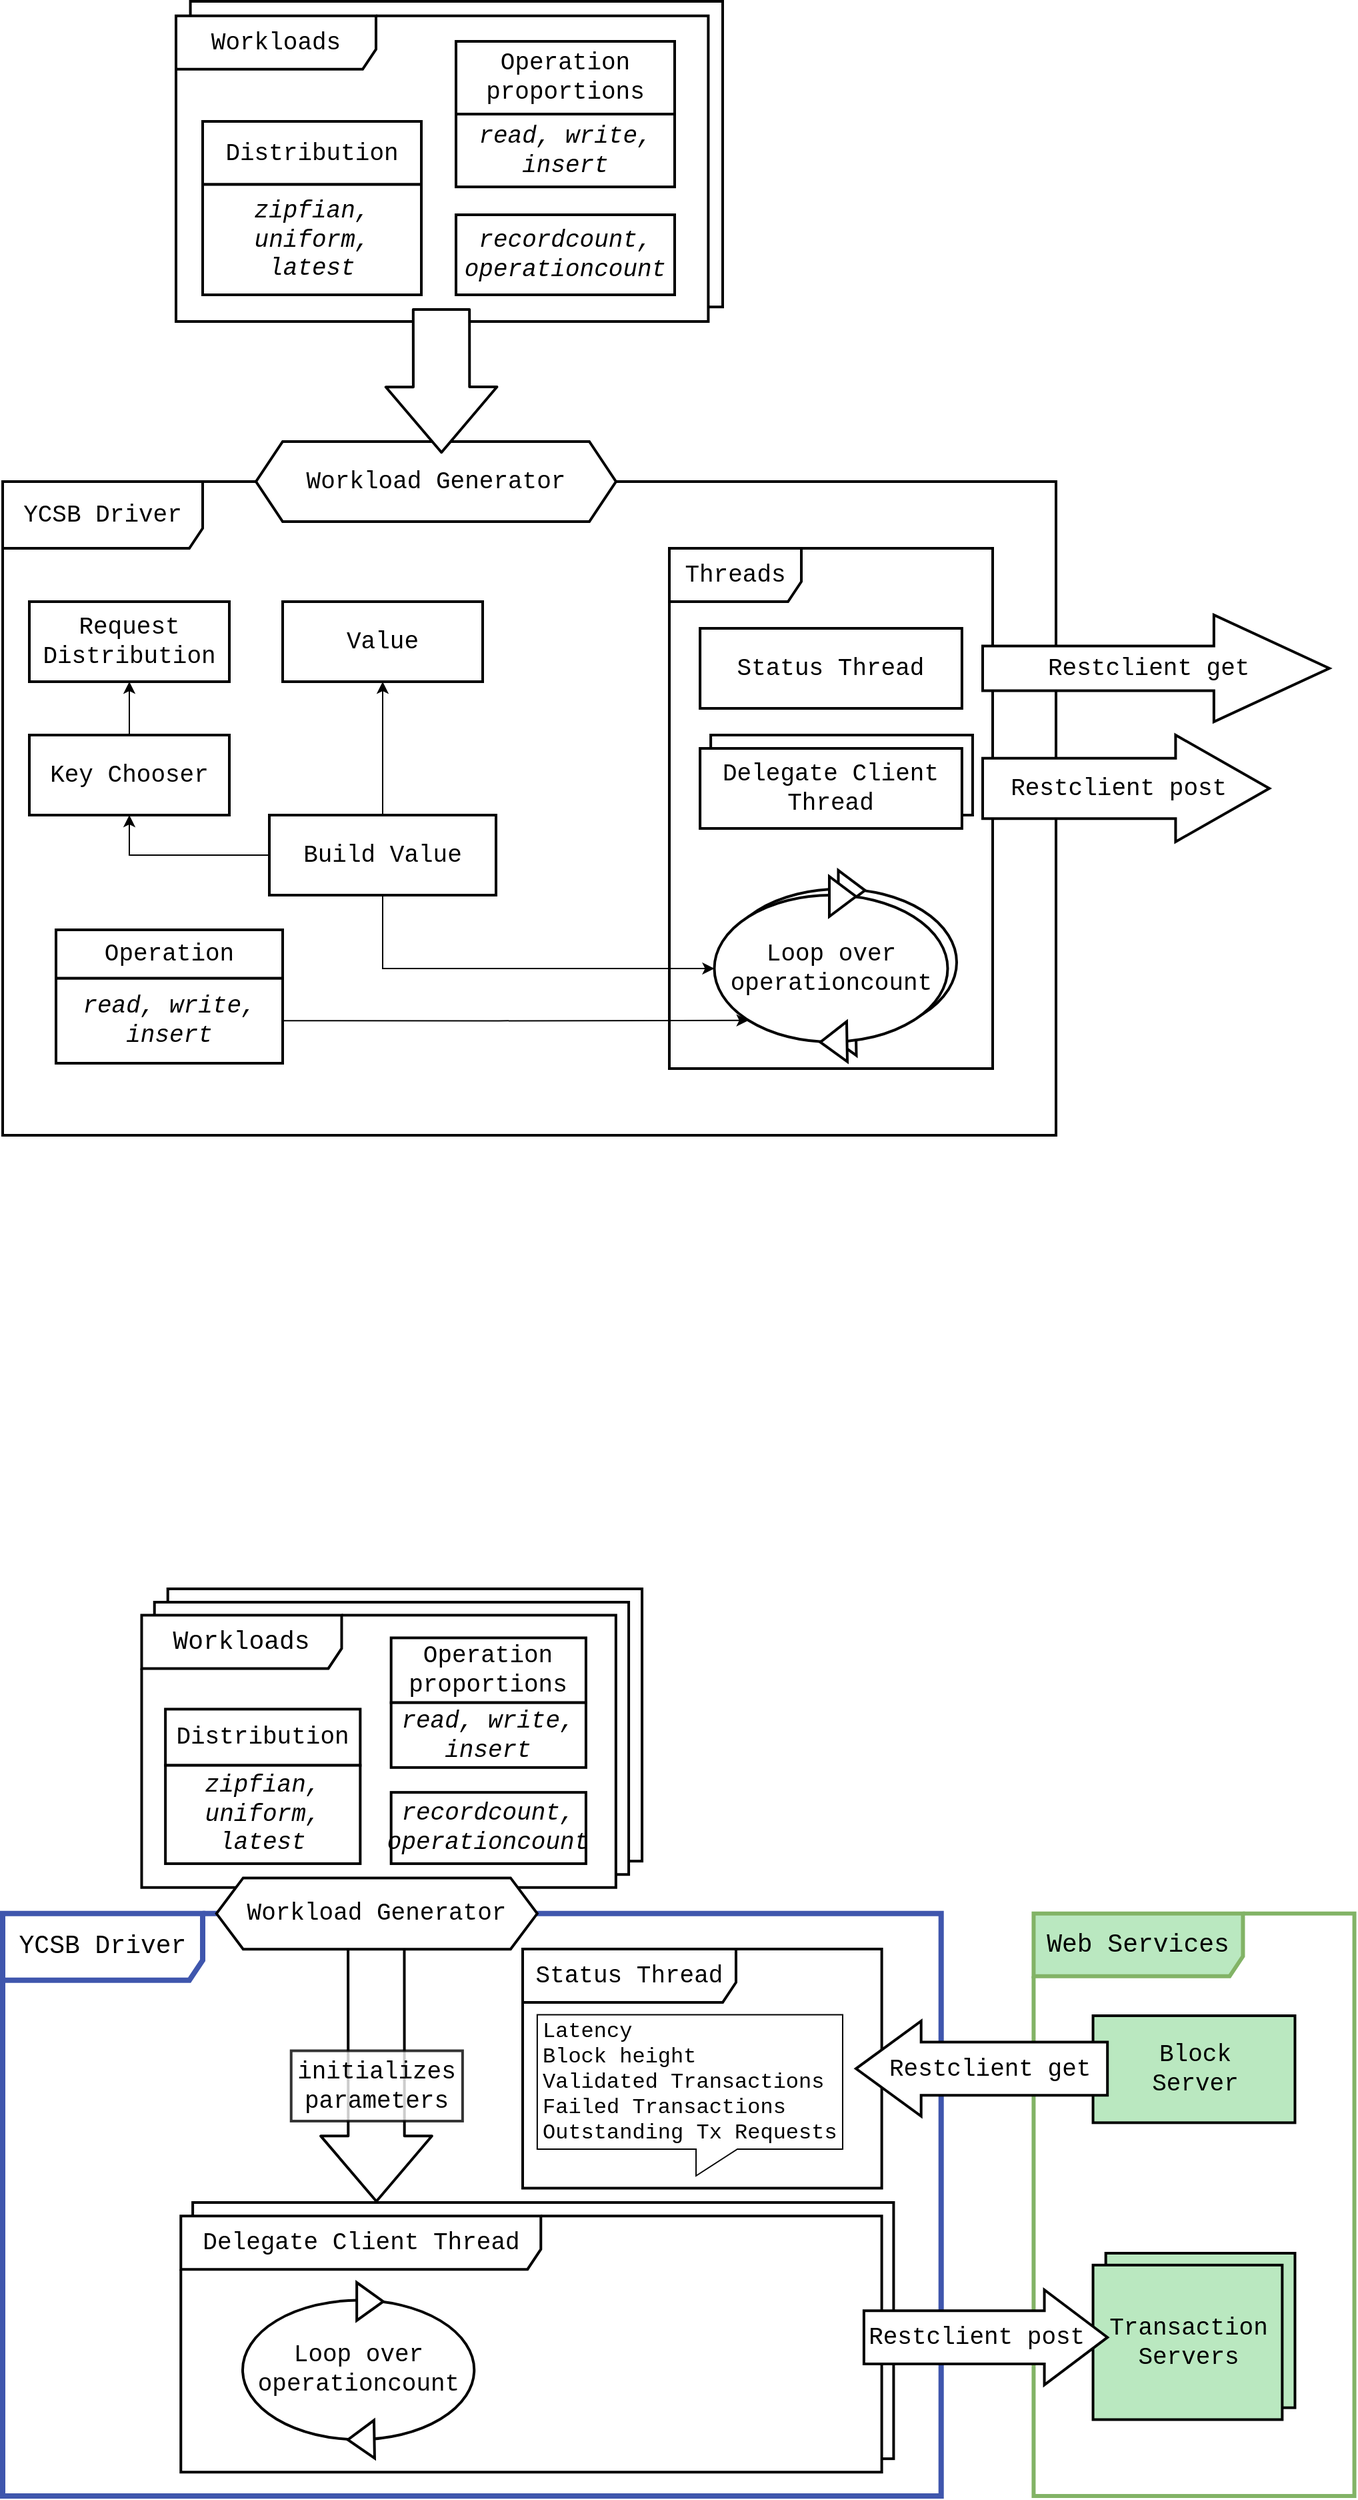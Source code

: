 <mxfile version="13.7.8" type="github">
  <diagram id="pOonJXKXdqX5Wi59BkSP" name="Page-1">
    <mxGraphModel dx="1422" dy="2003" grid="1" gridSize="10" guides="1" tooltips="1" connect="1" arrows="1" fold="1" page="1" pageScale="1" pageWidth="1600" pageHeight="1200" math="0" shadow="0">
      <root>
        <mxCell id="0" />
        <mxCell id="1" parent="0" />
        <mxCell id="Sb2OnQl6o-W4m9OuFsLd-70" value="" style="rounded=0;whiteSpace=wrap;html=1;strokeWidth=2;fillColor=#ffffff;gradientColor=none;fontFamily=Courier New;fontSize=18;" parent="1" vertex="1">
          <mxGeometry x="173.855" y="40" width="355.679" height="204.11" as="geometry" />
        </mxCell>
        <mxCell id="Sb2OnQl6o-W4m9OuFsLd-69" value="" style="group" parent="1" vertex="1" connectable="0">
          <mxGeometry x="823.222" y="283.431" width="240.558" height="436.569" as="geometry" />
        </mxCell>
        <mxCell id="Sb2OnQl6o-W4m9OuFsLd-57" value="&lt;font style=&quot;font-size: 19px&quot;&gt;Web Services&lt;/font&gt;" style="shape=umlFrame;whiteSpace=wrap;html=1;width=157;height=47;strokeWidth=3;fontFamily=Courier New;fontSize=18;strokeColor=#82b366;fillColor=#BAE8C0;" parent="Sb2OnQl6o-W4m9OuFsLd-69" vertex="1">
          <mxGeometry width="240.558" height="436.569" as="geometry" />
        </mxCell>
        <mxCell id="Sb2OnQl6o-W4m9OuFsLd-58" value="&lt;div style=&quot;font-size: 18px;&quot;&gt;Block&lt;br style=&quot;font-size: 18px;&quot;&gt;&lt;/div&gt;&lt;div style=&quot;font-size: 18px;&quot;&gt;Server&lt;br style=&quot;font-size: 18px;&quot;&gt;&lt;/div&gt;" style="html=1;strokeWidth=2;fontFamily=Courier New;fontSize=18;rounded=0;fillColor=#BAE8C0;" parent="Sb2OnQl6o-W4m9OuFsLd-69" vertex="1">
          <mxGeometry x="44.548" y="76.566" width="151.462" height="80.186" as="geometry" />
        </mxCell>
        <mxCell id="Sb2OnQl6o-W4m9OuFsLd-61" value="" style="group;fontSize=18;" parent="Sb2OnQl6o-W4m9OuFsLd-69" vertex="1" connectable="0">
          <mxGeometry x="44.548" y="254.567" width="151.462" height="124.734" as="geometry" />
        </mxCell>
        <mxCell id="Sb2OnQl6o-W4m9OuFsLd-59" value="" style="html=1;strokeWidth=2;fontFamily=Courier New;fontSize=18;rounded=0;fillColor=#BAE8C0;" parent="Sb2OnQl6o-W4m9OuFsLd-61" vertex="1">
          <mxGeometry x="9.562" width="141.901" height="115.824" as="geometry" />
        </mxCell>
        <mxCell id="Sb2OnQl6o-W4m9OuFsLd-60" value="&lt;div style=&quot;font-size: 18px;&quot;&gt;Transaction&lt;/div&gt;&lt;div style=&quot;font-size: 18px;&quot;&gt;Servers&lt;br style=&quot;font-size: 18px;&quot;&gt;&lt;/div&gt;" style="html=1;strokeWidth=2;fontFamily=Courier New;fontSize=18;rounded=0;fillColor=#BAE8C0;" parent="Sb2OnQl6o-W4m9OuFsLd-61" vertex="1">
          <mxGeometry y="8.91" width="141.901" height="115.824" as="geometry" />
        </mxCell>
        <mxCell id="PL5TwtShoDvxXe4F9321-1" value="&lt;font style=&quot;font-size: 18px&quot;&gt;YCSB Driver&lt;/font&gt;" style="shape=umlFrame;whiteSpace=wrap;html=1;strokeWidth=2;fontFamily=Courier New;width=150;height=50;" parent="1" vertex="1">
          <mxGeometry x="50" y="-790" width="790" height="490" as="geometry" />
        </mxCell>
        <mxCell id="PL5TwtShoDvxXe4F9321-3" value="Workload Generator" style="shape=hexagon;perimeter=hexagonPerimeter2;whiteSpace=wrap;html=1;fixedSize=1;fontFamily=Courier New;fontSize=18;fontColor=#000000;align=center;strokeColor=#000000;strokeWidth=2;fillColor=#ffffff;" parent="1" vertex="1">
          <mxGeometry x="240" y="-820" width="270" height="60" as="geometry" />
        </mxCell>
        <mxCell id="PL5TwtShoDvxXe4F9321-40" value="" style="group" parent="1" vertex="1" connectable="0">
          <mxGeometry x="180" y="-1150" width="410" height="340" as="geometry" />
        </mxCell>
        <mxCell id="PL5TwtShoDvxXe4F9321-33" value="" style="rounded=0;whiteSpace=wrap;html=1;strokeWidth=2;fillColor=#ffffff;gradientColor=none;fontFamily=Courier New;fontSize=18;" parent="PL5TwtShoDvxXe4F9321-40" vertex="1">
          <mxGeometry x="10.789" width="399.211" height="229.091" as="geometry" />
        </mxCell>
        <mxCell id="PL5TwtShoDvxXe4F9321-24" value="&lt;font style=&quot;font-size: 18px&quot;&gt;Workloads&lt;/font&gt;" style="shape=umlFrame;whiteSpace=wrap;html=1;strokeWidth=2;fontFamily=Courier New;width=150;height=40;swimlaneFillColor=#ffffff;" parent="PL5TwtShoDvxXe4F9321-40" vertex="1">
          <mxGeometry y="10.909" width="399.211" height="229.091" as="geometry" />
        </mxCell>
        <mxCell id="PL5TwtShoDvxXe4F9321-46" value="&lt;div&gt;&lt;i&gt;recordcount,&lt;/i&gt;&lt;/div&gt;&lt;div&gt;&lt;i&gt;operationcount&lt;br&gt;&lt;/i&gt;&lt;/div&gt;" style="rounded=0;whiteSpace=wrap;html=1;strokeWidth=2;fontFamily=Courier New;fontSize=18;" parent="PL5TwtShoDvxXe4F9321-40" vertex="1">
          <mxGeometry x="210" y="160" width="164" height="60" as="geometry" />
        </mxCell>
        <mxCell id="PL5TwtShoDvxXe4F9321-29" value="" style="group" parent="PL5TwtShoDvxXe4F9321-40" vertex="1" connectable="0">
          <mxGeometry x="20" y="90" width="164" height="130" as="geometry" />
        </mxCell>
        <mxCell id="PL5TwtShoDvxXe4F9321-27" value="Distribution" style="rounded=0;whiteSpace=wrap;html=1;strokeWidth=2;fontFamily=Courier New;fontSize=18;" parent="PL5TwtShoDvxXe4F9321-29" vertex="1">
          <mxGeometry width="164.0" height="47.273" as="geometry" />
        </mxCell>
        <mxCell id="PL5TwtShoDvxXe4F9321-28" value="&lt;div&gt;&lt;i&gt;zipfian, uniform,&lt;/i&gt;&lt;/div&gt;&lt;div&gt;&lt;i&gt; latest &lt;br&gt;&lt;/i&gt;&lt;/div&gt;" style="rounded=0;whiteSpace=wrap;html=1;strokeWidth=2;fontFamily=Courier New;fontSize=18;" parent="PL5TwtShoDvxXe4F9321-29" vertex="1">
          <mxGeometry y="47.273" width="164.0" height="82.727" as="geometry" />
        </mxCell>
        <mxCell id="PL5TwtShoDvxXe4F9321-42" value="" style="group" parent="PL5TwtShoDvxXe4F9321-40" vertex="1" connectable="0">
          <mxGeometry x="210" y="30" width="180" height="130" as="geometry" />
        </mxCell>
        <mxCell id="PL5TwtShoDvxXe4F9321-39" value="Operation proportions" style="rounded=0;whiteSpace=wrap;html=1;strokeWidth=2;fontFamily=Courier New;fontSize=18;" parent="PL5TwtShoDvxXe4F9321-42" vertex="1">
          <mxGeometry width="164" height="54.545" as="geometry" />
        </mxCell>
        <mxCell id="PL5TwtShoDvxXe4F9321-41" value="&lt;i&gt;read, write, insert&lt;/i&gt;" style="rounded=0;whiteSpace=wrap;html=1;strokeWidth=2;fontFamily=Courier New;fontSize=18;" parent="PL5TwtShoDvxXe4F9321-42" vertex="1">
          <mxGeometry y="54.545" width="164" height="54.545" as="geometry" />
        </mxCell>
        <mxCell id="PL5TwtShoDvxXe4F9321-45" value="" style="shape=flexArrow;endArrow=classic;html=1;shadow=0;strokeColor=#000000;strokeWidth=2;fillColor=#ffffff;fontFamily=Courier New;fontSize=18;width=41.176;endSize=15.671;endWidth=39.17;" parent="PL5TwtShoDvxXe4F9321-40" edge="1">
          <mxGeometry width="50" height="50" relative="1" as="geometry">
            <mxPoint x="199" y="230" as="sourcePoint" />
            <mxPoint x="199.11" y="339.09" as="targetPoint" />
          </mxGeometry>
        </mxCell>
        <mxCell id="PL5TwtShoDvxXe4F9321-31" value="Request Distribution" style="rounded=0;whiteSpace=wrap;html=1;strokeWidth=2;fontFamily=Courier New;fontSize=18;" parent="1" vertex="1">
          <mxGeometry x="70" y="-700" width="150" height="60" as="geometry" />
        </mxCell>
        <mxCell id="7x54OEAqJuPXam43WJhG-1" value="" style="group" parent="1" vertex="1" connectable="0">
          <mxGeometry x="90" y="-454" width="170" height="100" as="geometry" />
        </mxCell>
        <mxCell id="7x54OEAqJuPXam43WJhG-2" value="Operation" style="rounded=0;whiteSpace=wrap;html=1;strokeWidth=2;fontFamily=Courier New;fontSize=18;" parent="7x54OEAqJuPXam43WJhG-1" vertex="1">
          <mxGeometry width="170.0" height="36.364" as="geometry" />
        </mxCell>
        <mxCell id="7x54OEAqJuPXam43WJhG-3" value="&lt;div&gt;&lt;i&gt;read, write,&lt;/i&gt;&lt;/div&gt;&lt;div&gt;&lt;i&gt;insert&lt;br&gt;&lt;/i&gt;&lt;/div&gt;" style="rounded=0;whiteSpace=wrap;html=1;strokeWidth=2;fontFamily=Courier New;fontSize=18;" parent="7x54OEAqJuPXam43WJhG-1" vertex="1">
          <mxGeometry y="36.364" width="170.0" height="63.636" as="geometry" />
        </mxCell>
        <mxCell id="7x54OEAqJuPXam43WJhG-14" style="edgeStyle=orthogonalEdgeStyle;rounded=0;orthogonalLoop=1;jettySize=auto;html=1;exitX=1;exitY=0.5;exitDx=0;exitDy=0;entryX=0;entryY=1;entryDx=0;entryDy=0;fontFamily=Courier New;fontSize=18;" parent="1" source="7x54OEAqJuPXam43WJhG-3" target="7x54OEAqJuPXam43WJhG-5" edge="1">
          <mxGeometry relative="1" as="geometry" />
        </mxCell>
        <mxCell id="7x54OEAqJuPXam43WJhG-18" style="edgeStyle=orthogonalEdgeStyle;rounded=0;orthogonalLoop=1;jettySize=auto;html=1;exitX=0;exitY=0.5;exitDx=0;exitDy=0;entryX=0.5;entryY=1;entryDx=0;entryDy=0;fontFamily=Courier New;fontSize=18;" parent="1" source="7x54OEAqJuPXam43WJhG-15" target="7x54OEAqJuPXam43WJhG-16" edge="1">
          <mxGeometry relative="1" as="geometry" />
        </mxCell>
        <mxCell id="7x54OEAqJuPXam43WJhG-21" style="edgeStyle=orthogonalEdgeStyle;rounded=0;orthogonalLoop=1;jettySize=auto;html=1;exitX=0.5;exitY=0;exitDx=0;exitDy=0;entryX=0.5;entryY=1;entryDx=0;entryDy=0;fontFamily=Courier New;fontSize=18;" parent="1" source="7x54OEAqJuPXam43WJhG-15" target="7x54OEAqJuPXam43WJhG-20" edge="1">
          <mxGeometry relative="1" as="geometry" />
        </mxCell>
        <mxCell id="7x54OEAqJuPXam43WJhG-22" style="edgeStyle=orthogonalEdgeStyle;rounded=0;orthogonalLoop=1;jettySize=auto;html=1;exitX=0.5;exitY=1;exitDx=0;exitDy=0;entryX=0;entryY=0.5;entryDx=0;entryDy=0;fontFamily=Courier New;fontSize=18;" parent="1" source="7x54OEAqJuPXam43WJhG-15" target="7x54OEAqJuPXam43WJhG-5" edge="1">
          <mxGeometry relative="1" as="geometry" />
        </mxCell>
        <mxCell id="7x54OEAqJuPXam43WJhG-15" value="Build Value" style="rounded=0;whiteSpace=wrap;html=1;strokeWidth=2;fontFamily=Courier New;fontSize=18;" parent="1" vertex="1">
          <mxGeometry x="250" y="-540" width="170" height="60" as="geometry" />
        </mxCell>
        <mxCell id="7x54OEAqJuPXam43WJhG-19" style="edgeStyle=orthogonalEdgeStyle;rounded=0;orthogonalLoop=1;jettySize=auto;html=1;exitX=0.5;exitY=0;exitDx=0;exitDy=0;entryX=0.5;entryY=1;entryDx=0;entryDy=0;fontFamily=Courier New;fontSize=18;" parent="1" source="7x54OEAqJuPXam43WJhG-16" target="PL5TwtShoDvxXe4F9321-31" edge="1">
          <mxGeometry relative="1" as="geometry" />
        </mxCell>
        <mxCell id="7x54OEAqJuPXam43WJhG-16" value="Key Chooser" style="rounded=0;whiteSpace=wrap;html=1;strokeWidth=2;fontFamily=Courier New;fontSize=18;" parent="1" vertex="1">
          <mxGeometry x="70" y="-600" width="150" height="60" as="geometry" />
        </mxCell>
        <mxCell id="7x54OEAqJuPXam43WJhG-20" value="Value" style="rounded=0;whiteSpace=wrap;html=1;strokeWidth=2;fontFamily=Courier New;fontSize=18;" parent="1" vertex="1">
          <mxGeometry x="260" y="-700" width="150" height="60" as="geometry" />
        </mxCell>
        <mxCell id="pPdJFVaLqsblE36bBjSX-1" value="" style="group" parent="1" vertex="1" connectable="0">
          <mxGeometry x="550" y="-740" width="242.5" height="390" as="geometry" />
        </mxCell>
        <mxCell id="PL5TwtShoDvxXe4F9321-13" value="&lt;font style=&quot;font-size: 18px&quot;&gt;Threads&lt;/font&gt;" style="shape=umlFrame;whiteSpace=wrap;html=1;strokeWidth=2;fontFamily=Courier New;width=99;height=40;" parent="pPdJFVaLqsblE36bBjSX-1" vertex="1">
          <mxGeometry width="242.5" height="390" as="geometry" />
        </mxCell>
        <mxCell id="PL5TwtShoDvxXe4F9321-10" value="Status Thread" style="rounded=0;whiteSpace=wrap;html=1;strokeWidth=2;fontFamily=Courier New;fontSize=18;" parent="pPdJFVaLqsblE36bBjSX-1" vertex="1">
          <mxGeometry x="23.048" y="60" width="196.405" height="60" as="geometry" />
        </mxCell>
        <mxCell id="7x54OEAqJuPXam43WJhG-6" value="" style="group" parent="pPdJFVaLqsblE36bBjSX-1" vertex="1" connectable="0">
          <mxGeometry x="23.048" y="140" width="204.421" height="70" as="geometry" />
        </mxCell>
        <mxCell id="PL5TwtShoDvxXe4F9321-11" value="Delegate Client" style="rounded=0;whiteSpace=wrap;html=1;strokeWidth=2;fontFamily=Courier New;fontSize=18;" parent="7x54OEAqJuPXam43WJhG-6" vertex="1">
          <mxGeometry x="8.017" width="196.405" height="60" as="geometry" />
        </mxCell>
        <mxCell id="PL5TwtShoDvxXe4F9321-12" value="Delegate Client Thread" style="rounded=0;whiteSpace=wrap;html=1;strokeWidth=2;fontFamily=Courier New;fontSize=18;" parent="7x54OEAqJuPXam43WJhG-6" vertex="1">
          <mxGeometry y="10" width="196.405" height="60" as="geometry" />
        </mxCell>
        <mxCell id="7x54OEAqJuPXam43WJhG-9" value="" style="group" parent="pPdJFVaLqsblE36bBjSX-1" vertex="1" connectable="0">
          <mxGeometry x="33.75" y="246" width="183.75" height="139.172" as="geometry" />
        </mxCell>
        <mxCell id="7x54OEAqJuPXam43WJhG-10" value="" style="group" parent="7x54OEAqJuPXam43WJhG-9" vertex="1" connectable="0">
          <mxGeometry x="6.75" y="-4.59" width="175" height="139.172" as="geometry" />
        </mxCell>
        <mxCell id="7x54OEAqJuPXam43WJhG-11" value="&lt;font style=&quot;font-size: 18px;&quot;&gt;&lt;font style=&quot;font-size: 18px;&quot;&gt;Loop over operationcount&lt;br style=&quot;font-size: 18px;&quot;&gt;&lt;/font&gt;&lt;/font&gt;" style="ellipse;whiteSpace=wrap;html=1;strokeWidth=2;fontFamily=Courier New;fontSize=18;" parent="7x54OEAqJuPXam43WJhG-10" vertex="1">
          <mxGeometry y="14" width="175" height="110" as="geometry" />
        </mxCell>
        <mxCell id="7x54OEAqJuPXam43WJhG-12" value="" style="triangle;whiteSpace=wrap;html=1;strokeWidth=2;fontFamily=Courier New;fontSize=18;" parent="7x54OEAqJuPXam43WJhG-10" vertex="1">
          <mxGeometry x="86.25" width="20" height="30" as="geometry" />
        </mxCell>
        <mxCell id="7x54OEAqJuPXam43WJhG-13" value="" style="triangle;whiteSpace=wrap;html=1;strokeWidth=2;fontFamily=Courier New;fontSize=18;rotation=-181;" parent="7x54OEAqJuPXam43WJhG-10" vertex="1">
          <mxGeometry x="79.5" y="109" width="20" height="30" as="geometry" />
        </mxCell>
        <mxCell id="7x54OEAqJuPXam43WJhG-5" value="&lt;font style=&quot;font-size: 18px;&quot;&gt;&lt;font style=&quot;font-size: 18px;&quot;&gt;Loop over operationcount&lt;br style=&quot;font-size: 18px;&quot;&gt;&lt;/font&gt;&lt;/font&gt;" style="ellipse;whiteSpace=wrap;html=1;strokeWidth=2;fontFamily=Courier New;fontSize=18;" parent="7x54OEAqJuPXam43WJhG-9" vertex="1">
          <mxGeometry y="14" width="175" height="110" as="geometry" />
        </mxCell>
        <mxCell id="7x54OEAqJuPXam43WJhG-7" value="" style="triangle;whiteSpace=wrap;html=1;strokeWidth=2;fontFamily=Courier New;fontSize=18;" parent="7x54OEAqJuPXam43WJhG-9" vertex="1">
          <mxGeometry x="86.25" width="20" height="30" as="geometry" />
        </mxCell>
        <mxCell id="7x54OEAqJuPXam43WJhG-8" value="" style="triangle;whiteSpace=wrap;html=1;strokeWidth=2;fontFamily=Courier New;fontSize=18;rotation=-181;" parent="7x54OEAqJuPXam43WJhG-9" vertex="1">
          <mxGeometry x="79.5" y="109" width="20" height="30" as="geometry" />
        </mxCell>
        <mxCell id="pPdJFVaLqsblE36bBjSX-4" value="Restclient post&amp;nbsp; " style="shape=singleArrow;whiteSpace=wrap;html=1;arrowWidth=0.566;arrowSize=0.327;strokeWidth=2;fontFamily=Courier New;fontSize=18;" parent="1" vertex="1">
          <mxGeometry x="785" y="-600" width="215" height="80" as="geometry" />
        </mxCell>
        <mxCell id="pPdJFVaLqsblE36bBjSX-5" value="Restclient get&amp;nbsp; " style="shape=singleArrow;whiteSpace=wrap;html=1;arrowWidth=0.418;arrowSize=0.333;strokeWidth=2;fontFamily=Courier New;fontSize=18;" parent="1" vertex="1">
          <mxGeometry x="785" y="-690" width="260" height="80" as="geometry" />
        </mxCell>
        <mxCell id="Sb2OnQl6o-W4m9OuFsLd-1" value="&lt;font style=&quot;font-size: 19px&quot;&gt;YCSB Driver&lt;/font&gt;" style="shape=umlFrame;whiteSpace=wrap;html=1;strokeWidth=4;fontFamily=Courier New;width=150;height=50;fontSize=18;labelBackgroundColor=#ffffff;swimlaneFillColor=none;strokeColor=#3F56AD;" parent="1" vertex="1">
          <mxGeometry x="50" y="283.431" width="703.855" height="436.569" as="geometry" />
        </mxCell>
        <mxCell id="Sb2OnQl6o-W4m9OuFsLd-55" value="" style="shape=flexArrow;endArrow=classic;html=1;shadow=0;strokeWidth=2;fillColor=#ffffff;fontFamily=Courier New;fontSize=18;width=41.176;endSize=15.671;endWidth=39.17;entryX=0.279;entryY=-0.005;entryDx=0;entryDy=0;entryPerimeter=0;" parent="1" edge="1">
          <mxGeometry x="50" y="41" width="50" height="50" as="geometry">
            <mxPoint x="330.125" y="280.668" as="sourcePoint" />
            <mxPoint x="330.299" y="500.149" as="targetPoint" />
          </mxGeometry>
        </mxCell>
        <mxCell id="Sb2OnQl6o-W4m9OuFsLd-44" value="&lt;font style=&quot;font-size: 18px;&quot;&gt;Status Thread&lt;/font&gt;" style="shape=umlFrame;whiteSpace=wrap;html=1;strokeWidth=2;fontFamily=Courier New;width=160;height=40;fontSize=18;" parent="1" vertex="1">
          <mxGeometry x="440" y="310" width="269.31" height="179.28" as="geometry" />
        </mxCell>
        <mxCell id="Sb2OnQl6o-W4m9OuFsLd-46" value="Restclient get&amp;nbsp; " style="shape=singleArrow;whiteSpace=wrap;html=1;arrowWidth=0.559;arrowSize=0.259;strokeWidth=2;fontFamily=Courier New;fontSize=18;spacingLeft=0;flipH=1;align=right;" parent="1" vertex="1">
          <mxGeometry x="690" y="364" width="188.59" height="71.28" as="geometry" />
        </mxCell>
        <mxCell id="Sb2OnQl6o-W4m9OuFsLd-65" value="initializes parameters" style="rounded=0;whiteSpace=wrap;html=1;sketch=0;strokeWidth=2;gradientColor=none;fontFamily=Courier New;fontSize=18;opacity=80;" parent="1" vertex="1">
          <mxGeometry x="266.37" y="386.26" width="128.56" height="52.71" as="geometry" />
        </mxCell>
        <mxCell id="Sb2OnQl6o-W4m9OuFsLd-3" value="" style="group;fontSize=18;" parent="1" vertex="1" connectable="0">
          <mxGeometry x="154.242" y="50" width="375.292" height="302.926" as="geometry" />
        </mxCell>
        <mxCell id="Sb2OnQl6o-W4m9OuFsLd-4" value="" style="rounded=0;whiteSpace=wrap;html=1;strokeWidth=2;fillColor=#ffffff;gradientColor=none;fontFamily=Courier New;fontSize=18;" parent="Sb2OnQl6o-W4m9OuFsLd-3" vertex="1">
          <mxGeometry x="9.613" width="355.679" height="204.11" as="geometry" />
        </mxCell>
        <mxCell id="Sb2OnQl6o-W4m9OuFsLd-5" value="&lt;font style=&quot;font-size: 19px&quot;&gt;Workloads&lt;/font&gt;" style="shape=umlFrame;whiteSpace=wrap;html=1;strokeWidth=2;fontFamily=Courier New;width=150;height=40;swimlaneFillColor=#ffffff;fontSize=18;" parent="Sb2OnQl6o-W4m9OuFsLd-3" vertex="1">
          <mxGeometry y="9.72" width="355.679" height="204.11" as="geometry" />
        </mxCell>
        <mxCell id="Sb2OnQl6o-W4m9OuFsLd-6" value="&lt;div style=&quot;font-size: 18px;&quot;&gt;&lt;i style=&quot;font-size: 18px;&quot;&gt;recordcount,&lt;/i&gt;&lt;/div&gt;&lt;div style=&quot;font-size: 18px;&quot;&gt;&lt;i style=&quot;font-size: 18px;&quot;&gt;operationcount&lt;br style=&quot;font-size: 18px;&quot;&gt;&lt;/i&gt;&lt;/div&gt;" style="rounded=0;whiteSpace=wrap;html=1;strokeWidth=2;fontFamily=Courier New;fontSize=18;" parent="Sb2OnQl6o-W4m9OuFsLd-3" vertex="1">
          <mxGeometry x="187.101" y="142.553" width="146.117" height="53.457" as="geometry" />
        </mxCell>
        <mxCell id="Sb2OnQl6o-W4m9OuFsLd-7" value="" style="group;fontSize=18;" parent="Sb2OnQl6o-W4m9OuFsLd-3" vertex="1" connectable="0">
          <mxGeometry x="17.819" y="80.186" width="146.117" height="115.824" as="geometry" />
        </mxCell>
        <mxCell id="Sb2OnQl6o-W4m9OuFsLd-8" value="Distribution" style="rounded=0;whiteSpace=wrap;html=1;strokeWidth=2;fontFamily=Courier New;fontSize=18;" parent="Sb2OnQl6o-W4m9OuFsLd-7" vertex="1">
          <mxGeometry width="146.117" height="42.118" as="geometry" />
        </mxCell>
        <mxCell id="Sb2OnQl6o-W4m9OuFsLd-9" value="&lt;div style=&quot;font-size: 18px;&quot;&gt;&lt;i style=&quot;font-size: 18px;&quot;&gt;zipfian, uniform,&lt;/i&gt;&lt;/div&gt;&lt;div style=&quot;font-size: 18px;&quot;&gt;&lt;i style=&quot;font-size: 18px;&quot;&gt; latest &lt;br style=&quot;font-size: 18px;&quot;&gt;&lt;/i&gt;&lt;/div&gt;" style="rounded=0;whiteSpace=wrap;html=1;strokeWidth=2;fontFamily=Courier New;fontSize=18;" parent="Sb2OnQl6o-W4m9OuFsLd-7" vertex="1">
          <mxGeometry y="42.118" width="146.117" height="73.706" as="geometry" />
        </mxCell>
        <mxCell id="Sb2OnQl6o-W4m9OuFsLd-10" value="" style="group;fontSize=18;" parent="Sb2OnQl6o-W4m9OuFsLd-3" vertex="1" connectable="0">
          <mxGeometry x="187.101" y="26.729" width="188.191" height="167.382" as="geometry" />
        </mxCell>
        <mxCell id="Sb2OnQl6o-W4m9OuFsLd-11" value="Operation proportions" style="rounded=0;whiteSpace=wrap;html=1;strokeWidth=2;fontFamily=Courier New;fontSize=18;" parent="Sb2OnQl6o-W4m9OuFsLd-10" vertex="1">
          <mxGeometry width="146.117" height="48.597" as="geometry" />
        </mxCell>
        <mxCell id="Sb2OnQl6o-W4m9OuFsLd-12" value="&lt;i style=&quot;font-size: 18px;&quot;&gt;read, write, insert&lt;/i&gt;" style="rounded=0;whiteSpace=wrap;html=1;strokeWidth=2;fontFamily=Courier New;fontSize=18;" parent="Sb2OnQl6o-W4m9OuFsLd-10" vertex="1">
          <mxGeometry y="48.597" width="146.117" height="48.597" as="geometry" />
        </mxCell>
        <mxCell id="Sb2OnQl6o-W4m9OuFsLd-2" value="Workload Generator" style="shape=hexagon;perimeter=hexagonPerimeter2;whiteSpace=wrap;html=1;fixedSize=1;fontFamily=Courier New;fontSize=18;fontColor=#000000;align=center;strokeColor=#000000;strokeWidth=2;fillColor=#ffffff;" parent="1" vertex="1">
          <mxGeometry x="210.372" y="256.702" width="240.558" height="53.457" as="geometry" />
        </mxCell>
        <mxCell id="Sb2OnQl6o-W4m9OuFsLd-72" value="" style="group" parent="1" vertex="1" connectable="0">
          <mxGeometry x="183.64" y="500" width="534.57" height="202.18" as="geometry" />
        </mxCell>
        <mxCell id="Sb2OnQl6o-W4m9OuFsLd-63" value="" style="rounded=0;whiteSpace=wrap;html=1;strokeWidth=2;fontSize=18;" parent="Sb2OnQl6o-W4m9OuFsLd-72" vertex="1">
          <mxGeometry x="8.909" width="525.661" height="192.071" as="geometry" />
        </mxCell>
        <mxCell id="Sb2OnQl6o-W4m9OuFsLd-45" value="&lt;font style=&quot;font-size: 18px;&quot;&gt;Delegate Client Thread&lt;/font&gt;" style="shape=umlFrame;whiteSpace=wrap;html=1;strokeWidth=2;fontFamily=Courier New;width=270;height=40;labelBackgroundColor=none;sketch=0;shadow=0;swimlaneFillColor=#ffffff;fontSize=18;" parent="Sb2OnQl6o-W4m9OuFsLd-72" vertex="1">
          <mxGeometry y="10.109" width="525.661" height="192.071" as="geometry" />
        </mxCell>
        <mxCell id="Sb2OnQl6o-W4m9OuFsLd-48" value="" style="group;fontSize=18;" parent="Sb2OnQl6o-W4m9OuFsLd-72" vertex="1" connectable="0">
          <mxGeometry x="46.36" y="60" width="173.64" height="132.07" as="geometry" />
        </mxCell>
        <mxCell id="Sb2OnQl6o-W4m9OuFsLd-49" value="&lt;font style=&quot;font-size: 18px;&quot;&gt;&lt;font style=&quot;font-size: 18px;&quot;&gt;Loop over operationcount&lt;br style=&quot;font-size: 18px;&quot;&gt;&lt;/font&gt;&lt;/font&gt;" style="ellipse;whiteSpace=wrap;html=1;strokeWidth=2;fontFamily=Courier New;fontSize=18;" parent="Sb2OnQl6o-W4m9OuFsLd-48" vertex="1">
          <mxGeometry y="13.286" width="173.64" height="104.386" as="geometry" />
        </mxCell>
        <mxCell id="Sb2OnQl6o-W4m9OuFsLd-50" value="" style="triangle;whiteSpace=wrap;html=1;strokeWidth=2;fontFamily=Courier New;fontSize=18;" parent="Sb2OnQl6o-W4m9OuFsLd-48" vertex="1">
          <mxGeometry x="85.58" width="19.845" height="28.469" as="geometry" />
        </mxCell>
        <mxCell id="Sb2OnQl6o-W4m9OuFsLd-51" value="" style="triangle;whiteSpace=wrap;html=1;strokeWidth=2;fontFamily=Courier New;fontSize=18;rotation=-181;" parent="Sb2OnQl6o-W4m9OuFsLd-48" vertex="1">
          <mxGeometry x="78.882" y="103.438" width="19.845" height="28.469" as="geometry" />
        </mxCell>
        <mxCell id="Sb2OnQl6o-W4m9OuFsLd-62" value="Restclient post&amp;nbsp; " style="shape=singleArrow;whiteSpace=wrap;html=1;arrowWidth=0.559;arrowSize=0.259;strokeWidth=2;fontFamily=Courier New;fontSize=18;spacingLeft=-3;" parent="1" vertex="1">
          <mxGeometry x="695.943" y="565.447" width="182.646" height="71.277" as="geometry" />
        </mxCell>
        <mxCell id="vjAiRK5MgwjQdATtGvH9-2" value="&lt;div style=&quot;font-size: 16px;&quot;&gt;&lt;div style=&quot;font-size: 16px;&quot;&gt;Latency&lt;/div&gt;Block height&lt;/div&gt;&lt;div style=&quot;font-size: 16px;&quot;&gt;Validated Transactions&lt;/div&gt;&lt;div style=&quot;font-size: 16px;&quot;&gt;Failed Transactions&lt;/div&gt;&lt;div style=&quot;font-size: 16px;&quot;&gt;Outstanding Tx Requests&lt;/div&gt;" style="shape=callout;whiteSpace=wrap;html=1;perimeter=calloutPerimeter;fontFamily=Courier New;fontSize=16;align=left;position2=0.52;size=20;position=0.52;base=31;spacingLeft=2;" vertex="1" parent="1">
          <mxGeometry x="450.93" y="359.28" width="229.07" height="120.72" as="geometry" />
        </mxCell>
      </root>
    </mxGraphModel>
  </diagram>
</mxfile>
